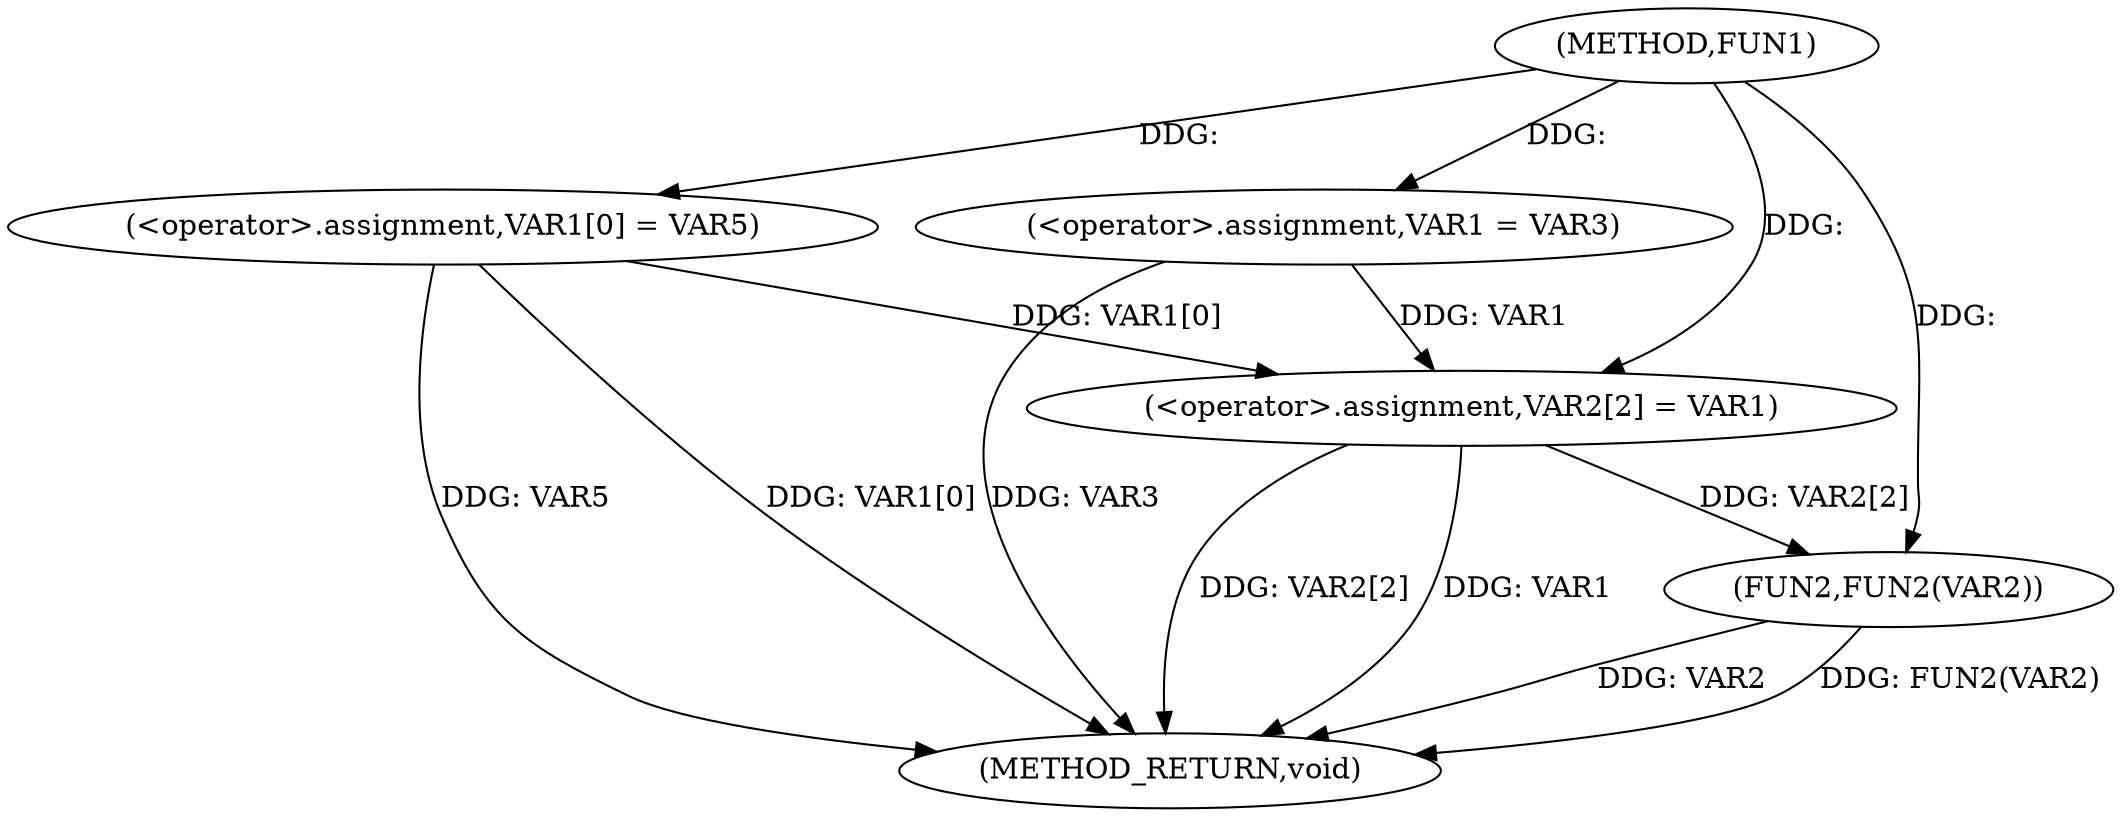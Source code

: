 digraph FUN1 {  
"1000100" [label = "(METHOD,FUN1)" ]
"1000121" [label = "(METHOD_RETURN,void)" ]
"1000106" [label = "(<operator>.assignment,VAR1 = VAR3)" ]
"1000109" [label = "(<operator>.assignment,VAR1[0] = VAR5)" ]
"1000114" [label = "(<operator>.assignment,VAR2[2] = VAR1)" ]
"1000119" [label = "(FUN2,FUN2(VAR2))" ]
  "1000106" -> "1000121"  [ label = "DDG: VAR3"] 
  "1000114" -> "1000121"  [ label = "DDG: VAR2[2]"] 
  "1000114" -> "1000121"  [ label = "DDG: VAR1"] 
  "1000119" -> "1000121"  [ label = "DDG: FUN2(VAR2)"] 
  "1000109" -> "1000121"  [ label = "DDG: VAR5"] 
  "1000109" -> "1000121"  [ label = "DDG: VAR1[0]"] 
  "1000119" -> "1000121"  [ label = "DDG: VAR2"] 
  "1000100" -> "1000106"  [ label = "DDG: "] 
  "1000100" -> "1000109"  [ label = "DDG: "] 
  "1000106" -> "1000114"  [ label = "DDG: VAR1"] 
  "1000109" -> "1000114"  [ label = "DDG: VAR1[0]"] 
  "1000100" -> "1000114"  [ label = "DDG: "] 
  "1000114" -> "1000119"  [ label = "DDG: VAR2[2]"] 
  "1000100" -> "1000119"  [ label = "DDG: "] 
}
